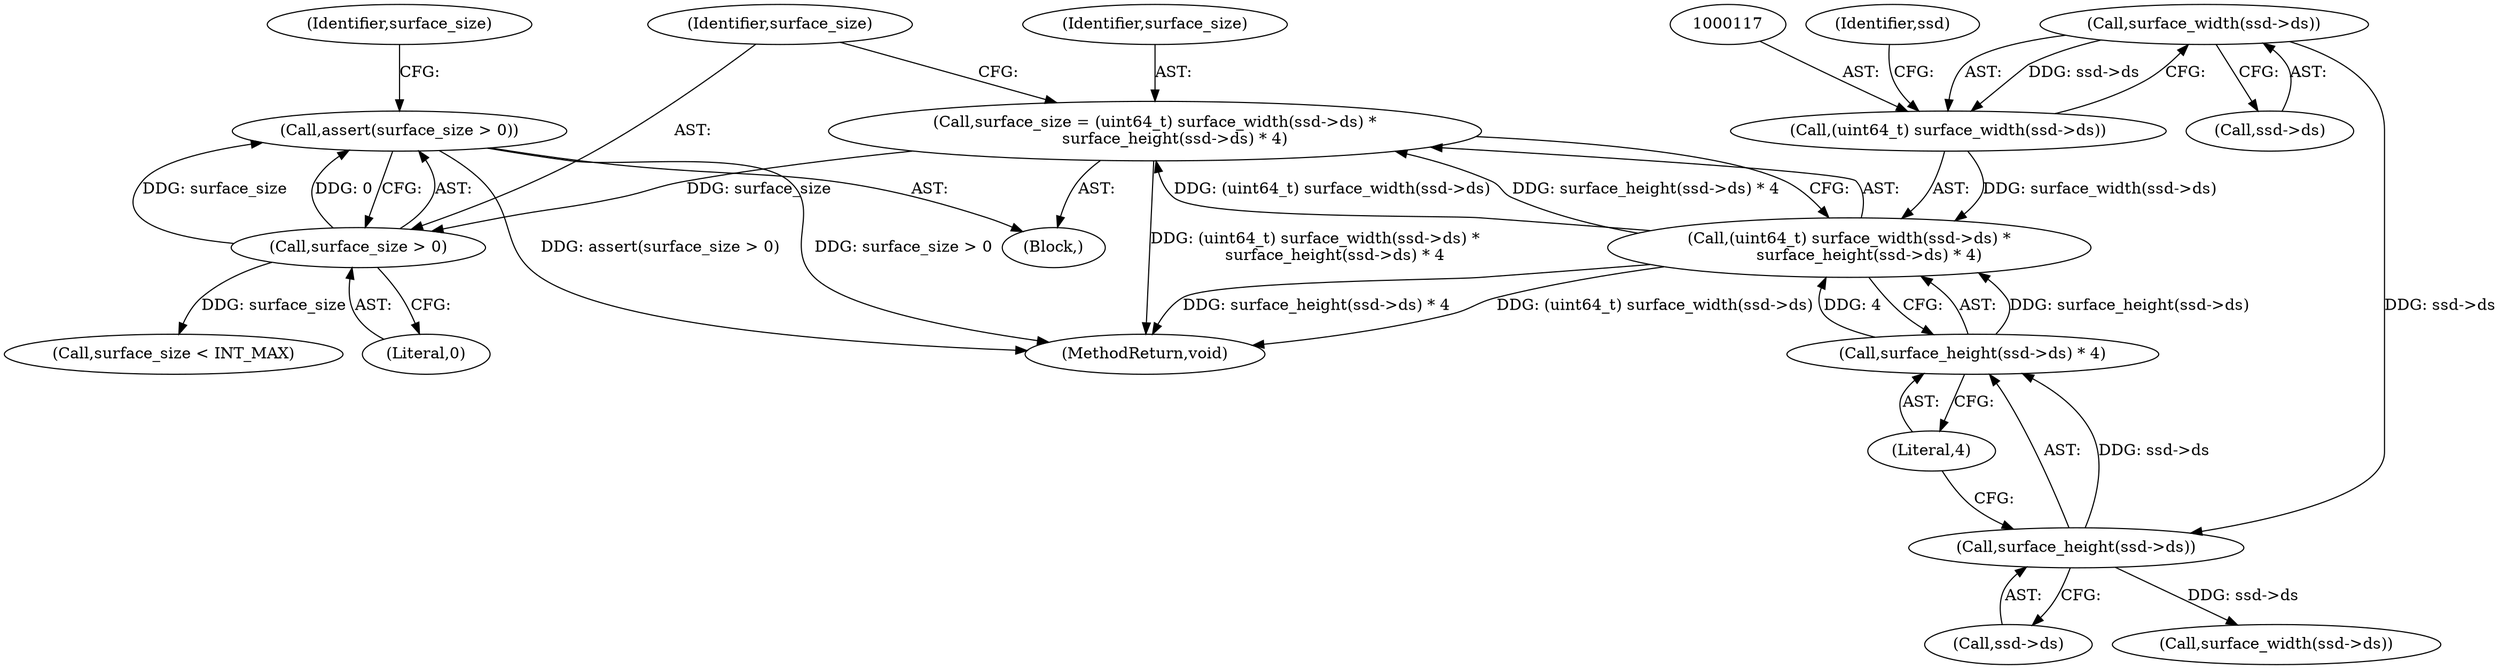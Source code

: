 digraph "0_qemu_ab9509cceabef28071e41bdfa073083859c949a7_0@API" {
"1000128" [label="(Call,assert(surface_size > 0))"];
"1000129" [label="(Call,surface_size > 0)"];
"1000113" [label="(Call,surface_size = (uint64_t) surface_width(ssd->ds) *\n        surface_height(ssd->ds) * 4)"];
"1000115" [label="(Call,(uint64_t) surface_width(ssd->ds) *\n        surface_height(ssd->ds) * 4)"];
"1000116" [label="(Call,(uint64_t) surface_width(ssd->ds))"];
"1000118" [label="(Call,surface_width(ssd->ds))"];
"1000122" [label="(Call,surface_height(ssd->ds) * 4)"];
"1000123" [label="(Call,surface_height(ssd->ds))"];
"1000130" [label="(Identifier,surface_size)"];
"1000113" [label="(Call,surface_size = (uint64_t) surface_width(ssd->ds) *\n        surface_height(ssd->ds) * 4)"];
"1000123" [label="(Call,surface_height(ssd->ds))"];
"1000131" [label="(Literal,0)"];
"1000115" [label="(Call,(uint64_t) surface_width(ssd->ds) *\n        surface_height(ssd->ds) * 4)"];
"1000119" [label="(Call,ssd->ds)"];
"1000303" [label="(MethodReturn,void)"];
"1000122" [label="(Call,surface_height(ssd->ds) * 4)"];
"1000124" [label="(Call,ssd->ds)"];
"1000114" [label="(Identifier,surface_size)"];
"1000116" [label="(Call,(uint64_t) surface_width(ssd->ds))"];
"1000134" [label="(Identifier,surface_size)"];
"1000127" [label="(Literal,4)"];
"1000125" [label="(Identifier,ssd)"];
"1000128" [label="(Call,assert(surface_size > 0))"];
"1000169" [label="(Call,surface_width(ssd->ds))"];
"1000129" [label="(Call,surface_size > 0)"];
"1000104" [label="(Block,)"];
"1000133" [label="(Call,surface_size < INT_MAX)"];
"1000118" [label="(Call,surface_width(ssd->ds))"];
"1000128" -> "1000104"  [label="AST: "];
"1000128" -> "1000129"  [label="CFG: "];
"1000129" -> "1000128"  [label="AST: "];
"1000134" -> "1000128"  [label="CFG: "];
"1000128" -> "1000303"  [label="DDG: assert(surface_size > 0)"];
"1000128" -> "1000303"  [label="DDG: surface_size > 0"];
"1000129" -> "1000128"  [label="DDG: surface_size"];
"1000129" -> "1000128"  [label="DDG: 0"];
"1000129" -> "1000131"  [label="CFG: "];
"1000130" -> "1000129"  [label="AST: "];
"1000131" -> "1000129"  [label="AST: "];
"1000113" -> "1000129"  [label="DDG: surface_size"];
"1000129" -> "1000133"  [label="DDG: surface_size"];
"1000113" -> "1000104"  [label="AST: "];
"1000113" -> "1000115"  [label="CFG: "];
"1000114" -> "1000113"  [label="AST: "];
"1000115" -> "1000113"  [label="AST: "];
"1000130" -> "1000113"  [label="CFG: "];
"1000113" -> "1000303"  [label="DDG: (uint64_t) surface_width(ssd->ds) *\n        surface_height(ssd->ds) * 4"];
"1000115" -> "1000113"  [label="DDG: (uint64_t) surface_width(ssd->ds)"];
"1000115" -> "1000113"  [label="DDG: surface_height(ssd->ds) * 4"];
"1000115" -> "1000122"  [label="CFG: "];
"1000116" -> "1000115"  [label="AST: "];
"1000122" -> "1000115"  [label="AST: "];
"1000115" -> "1000303"  [label="DDG: surface_height(ssd->ds) * 4"];
"1000115" -> "1000303"  [label="DDG: (uint64_t) surface_width(ssd->ds)"];
"1000116" -> "1000115"  [label="DDG: surface_width(ssd->ds)"];
"1000122" -> "1000115"  [label="DDG: surface_height(ssd->ds)"];
"1000122" -> "1000115"  [label="DDG: 4"];
"1000116" -> "1000118"  [label="CFG: "];
"1000117" -> "1000116"  [label="AST: "];
"1000118" -> "1000116"  [label="AST: "];
"1000125" -> "1000116"  [label="CFG: "];
"1000118" -> "1000116"  [label="DDG: ssd->ds"];
"1000118" -> "1000119"  [label="CFG: "];
"1000119" -> "1000118"  [label="AST: "];
"1000118" -> "1000123"  [label="DDG: ssd->ds"];
"1000122" -> "1000127"  [label="CFG: "];
"1000123" -> "1000122"  [label="AST: "];
"1000127" -> "1000122"  [label="AST: "];
"1000123" -> "1000122"  [label="DDG: ssd->ds"];
"1000123" -> "1000124"  [label="CFG: "];
"1000124" -> "1000123"  [label="AST: "];
"1000127" -> "1000123"  [label="CFG: "];
"1000123" -> "1000169"  [label="DDG: ssd->ds"];
}
